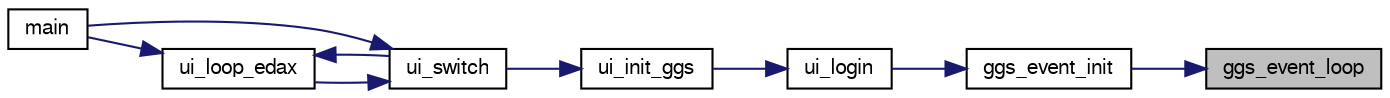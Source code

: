 digraph "ggs_event_loop"
{
 // LATEX_PDF_SIZE
  bgcolor="transparent";
  edge [fontname="FreeSans",fontsize="10",labelfontname="FreeSans",labelfontsize="10"];
  node [fontname="FreeSans",fontsize="10",shape=record];
  rankdir="RL";
  Node1 [label="ggs_event_loop",height=0.2,width=0.4,color="black", fillcolor="grey75", style="filled", fontcolor="black",tooltip="ggs_event_loop"];
  Node1 -> Node2 [dir="back",color="midnightblue",fontsize="10",style="solid",fontname="FreeSans"];
  Node2 [label="ggs_event_init",height=0.2,width=0.4,color="black",URL="$ggs_8c.html#a7a460accb6b951350ae00d3e9d58938f",tooltip="ggs_event_init"];
  Node2 -> Node3 [dir="back",color="midnightblue",fontsize="10",style="solid",fontname="FreeSans"];
  Node3 [label="ui_login",height=0.2,width=0.4,color="black",URL="$ggs_8c.html#a4dd1384622f9adfff0fdd019ff3d8bb8",tooltip="ui_login"];
  Node3 -> Node4 [dir="back",color="midnightblue",fontsize="10",style="solid",fontname="FreeSans"];
  Node4 [label="ui_init_ggs",height=0.2,width=0.4,color="black",URL="$ggs_8c.html#aca24423d5b56d3910b76408a0f9712f7",tooltip="ui_init_ggs"];
  Node4 -> Node5 [dir="back",color="midnightblue",fontsize="10",style="solid",fontname="FreeSans"];
  Node5 [label="ui_switch",height=0.2,width=0.4,color="black",URL="$ui_8c.html#a4234d6b0fd690186ef0ec2fc2eba2d4d",tooltip="Switch between different User Interface."];
  Node5 -> Node6 [dir="back",color="midnightblue",fontsize="10",style="solid",fontname="FreeSans"];
  Node6 [label="main",height=0.2,width=0.4,color="black",URL="$main_8c.html#a3c04138a5bfe5d72780bb7e82a18e627",tooltip="edax main function."];
  Node5 -> Node7 [dir="back",color="midnightblue",fontsize="10",style="solid",fontname="FreeSans"];
  Node7 [label="ui_loop_edax",height=0.2,width=0.4,color="black",URL="$edax_8c.html#a2354b96c7688bae32bedb6203d672f50",tooltip="Loop event."];
  Node7 -> Node6 [dir="back",color="midnightblue",fontsize="10",style="solid",fontname="FreeSans"];
  Node7 -> Node5 [dir="back",color="midnightblue",fontsize="10",style="solid",fontname="FreeSans"];
}
